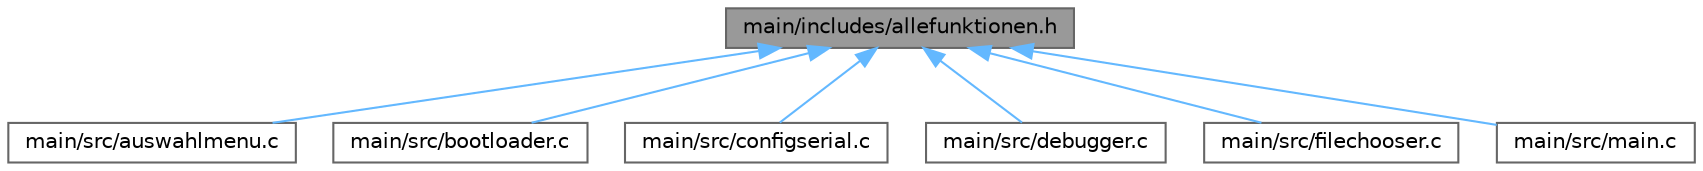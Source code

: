 digraph "main/includes/allefunktionen.h"
{
 // LATEX_PDF_SIZE
  bgcolor="transparent";
  edge [fontname=Helvetica,fontsize=10,labelfontname=Helvetica,labelfontsize=10];
  node [fontname=Helvetica,fontsize=10,shape=box,height=0.2,width=0.4];
  Node1 [id="Node000001",label="main/includes/allefunktionen.h",height=0.2,width=0.4,color="gray40", fillcolor="grey60", style="filled", fontcolor="black",tooltip=" "];
  Node1 -> Node2 [id="edge1_Node000001_Node000002",dir="back",color="steelblue1",style="solid",tooltip=" "];
  Node2 [id="Node000002",label="main/src/auswahlmenu.c",height=0.2,width=0.4,color="grey40", fillcolor="white", style="filled",URL="$auswahlmenu_8c.html",tooltip=" "];
  Node1 -> Node3 [id="edge2_Node000001_Node000003",dir="back",color="steelblue1",style="solid",tooltip=" "];
  Node3 [id="Node000003",label="main/src/bootloader.c",height=0.2,width=0.4,color="grey40", fillcolor="white", style="filled",URL="$bootloader_8c.html",tooltip=" "];
  Node1 -> Node4 [id="edge3_Node000001_Node000004",dir="back",color="steelblue1",style="solid",tooltip=" "];
  Node4 [id="Node000004",label="main/src/configserial.c",height=0.2,width=0.4,color="grey40", fillcolor="white", style="filled",URL="$configserial_8c.html",tooltip=" "];
  Node1 -> Node5 [id="edge4_Node000001_Node000005",dir="back",color="steelblue1",style="solid",tooltip=" "];
  Node5 [id="Node000005",label="main/src/debugger.c",height=0.2,width=0.4,color="grey40", fillcolor="white", style="filled",URL="$debugger_8c.html",tooltip=" "];
  Node1 -> Node6 [id="edge5_Node000001_Node000006",dir="back",color="steelblue1",style="solid",tooltip=" "];
  Node6 [id="Node000006",label="main/src/filechooser.c",height=0.2,width=0.4,color="grey40", fillcolor="white", style="filled",URL="$filechooser_8c.html",tooltip=" "];
  Node1 -> Node7 [id="edge6_Node000001_Node000007",dir="back",color="steelblue1",style="solid",tooltip=" "];
  Node7 [id="Node000007",label="main/src/main.c",height=0.2,width=0.4,color="grey40", fillcolor="white", style="filled",URL="$main_2src_2main_8c.html",tooltip=" "];
}
